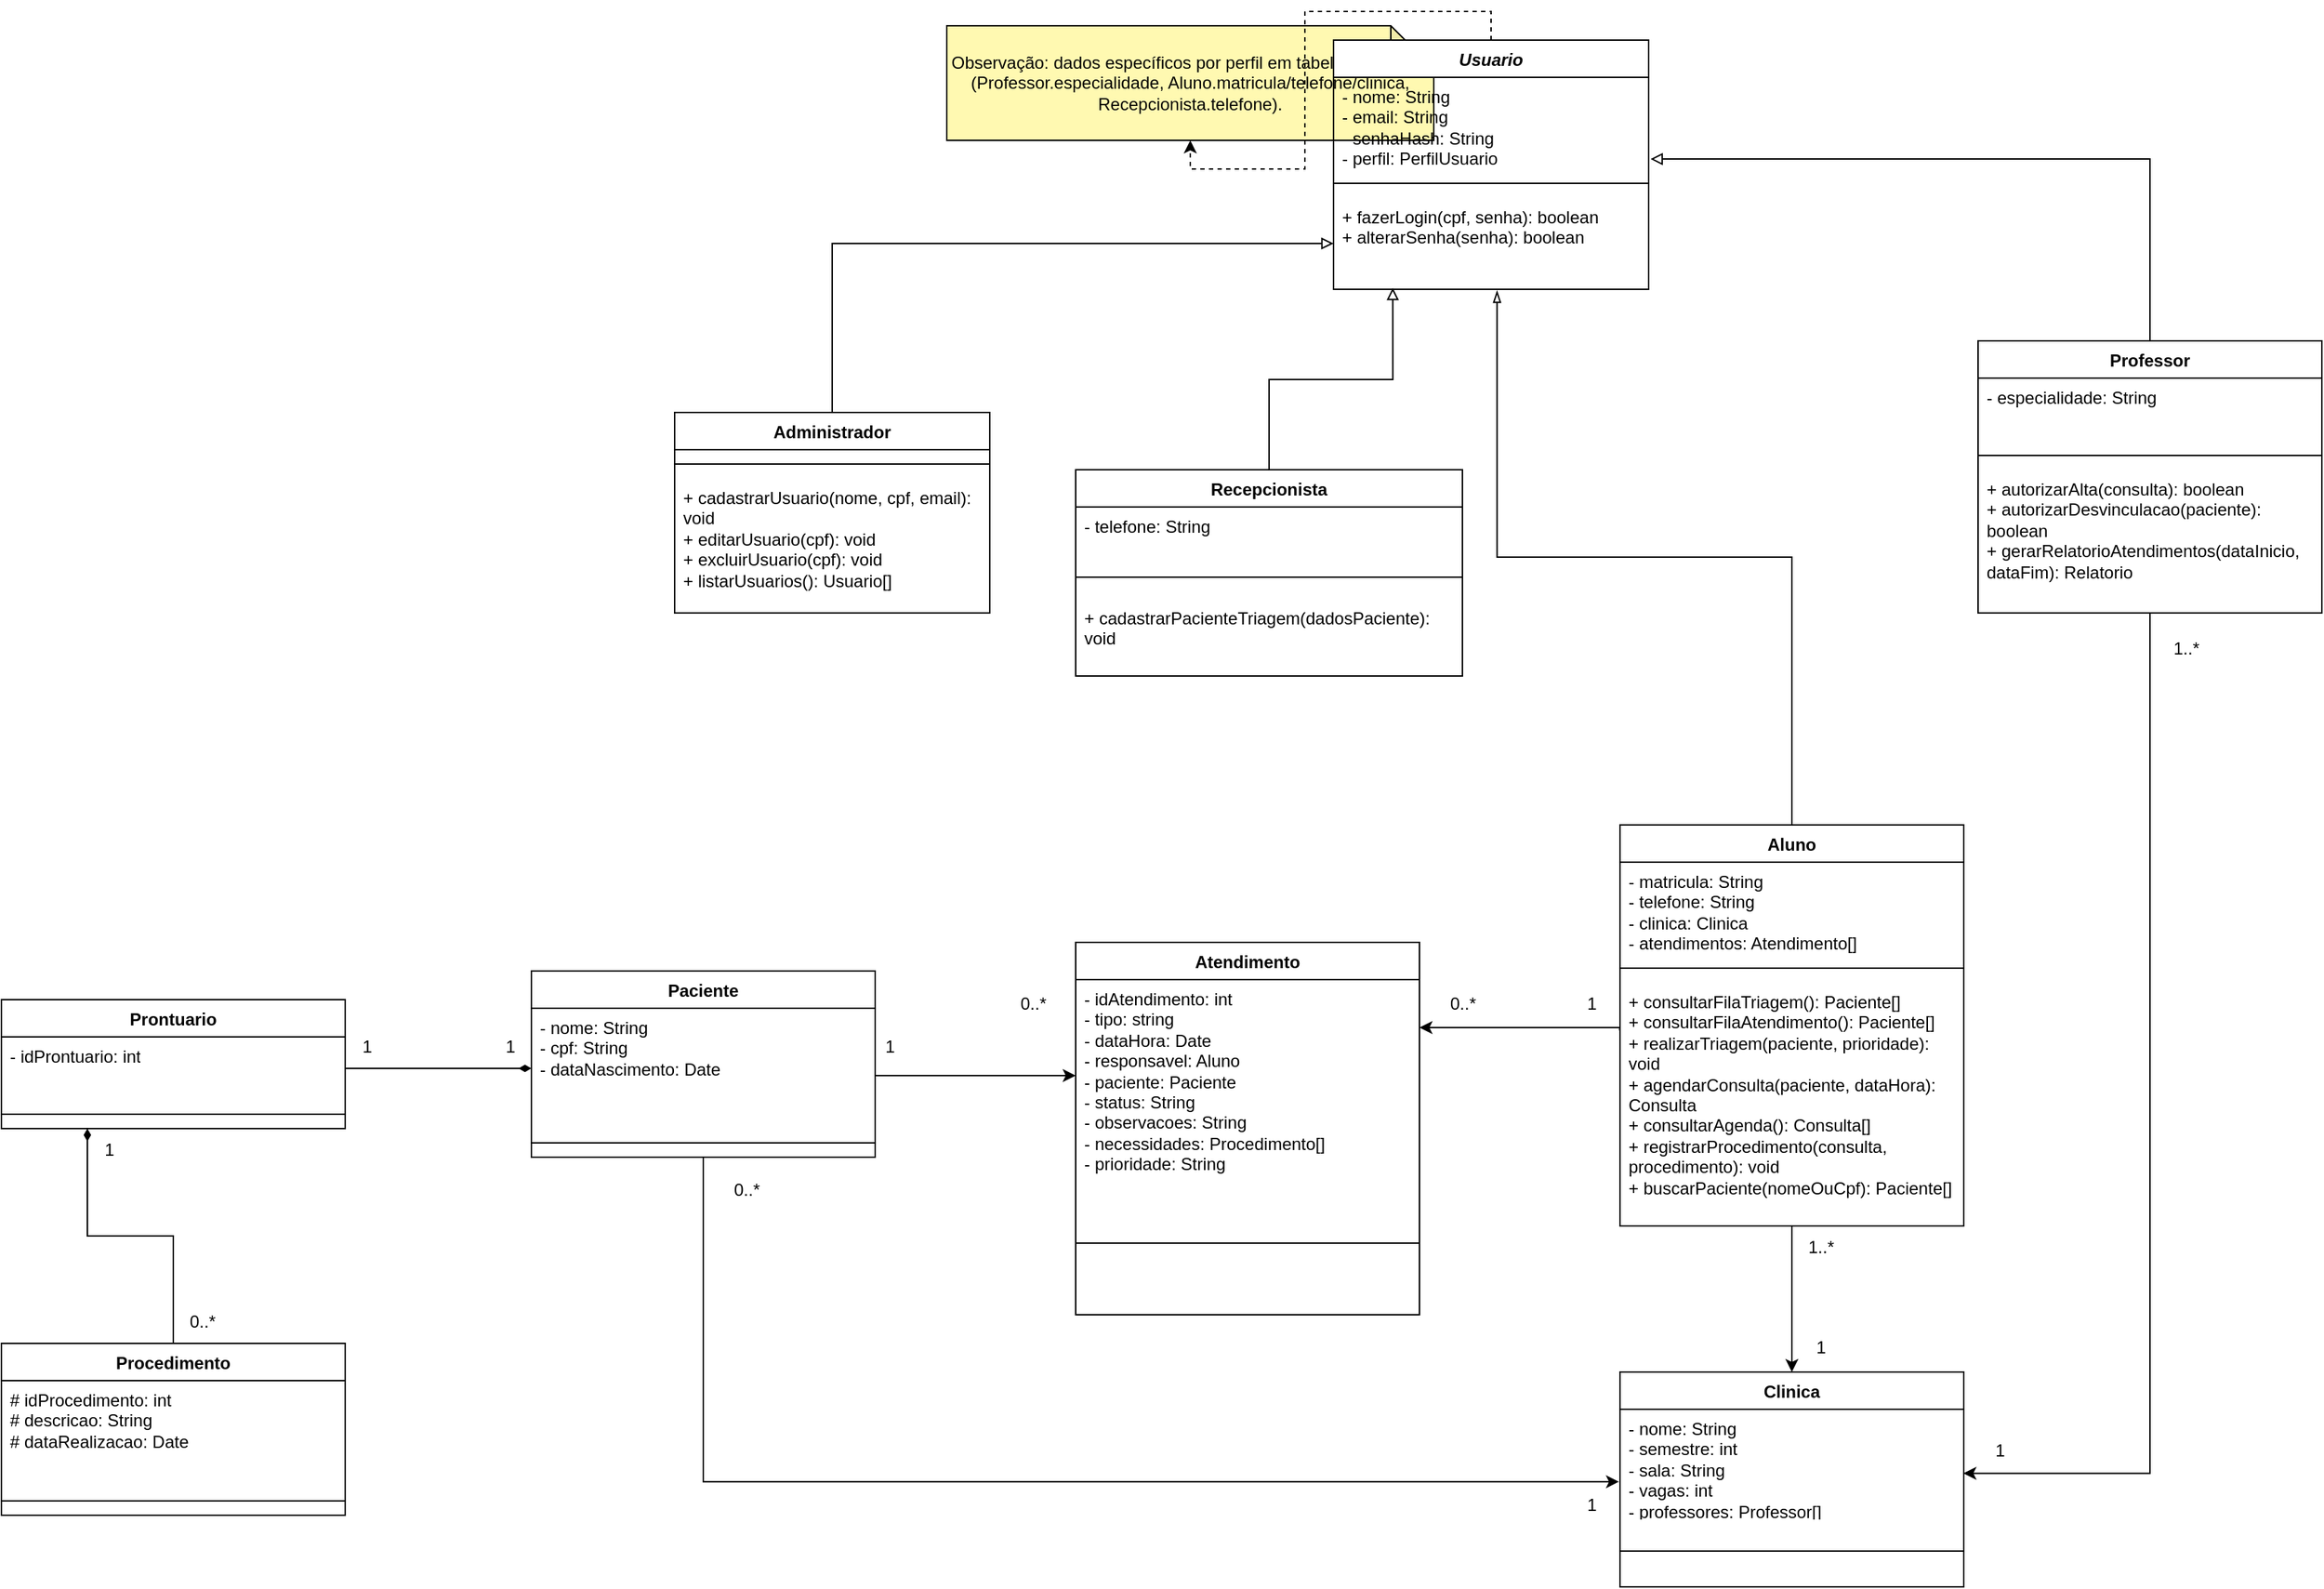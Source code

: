 <mxfile version="28.2.2">
  <diagram name="Página-1" id="G6eJx2cso3JAH-FNNnga">
    <mxGraphModel grid="1" page="1" gridSize="10" guides="1" tooltips="1" connect="1" arrows="1" fold="1" pageScale="1" pageWidth="827" pageHeight="1169" math="0" shadow="0">
      <root>
        <mxCell id="0" />
        <mxCell id="1" parent="0" />
        <mxCell id="note-perfis" value="Observação: dados específicos por perfil em tabelas auxiliares (Professor.especialidade, Aluno.matricula/telefone/clinica, Recepcionista.telefone)." style="shape=note;whiteSpace=wrap;html=1;backgroundOutline=1;darkOpacity=0.05;fillColor=#FFF9B1;strokeColor=#000000;" vertex="1" parent="1">
          <mxGeometry x="-380" y="40" width="340" height="80" as="geometry" />
        </mxCell>
        <mxCell id="edge-note-user" style="edgeStyle=orthogonalEdgeStyle;rounded=0;orthogonalLoop=1;jettySize=auto;html=1;dashed=1;" edge="1" parent="1" source="_FVc3ocKFo-E6for5wms-5" target="note-perfis">
          <mxGeometry relative="1" as="geometry" />
        </mxCell>
        <mxCell id="_FVc3ocKFo-E6for5wms-5" value="&lt;i&gt;Usuario&lt;/i&gt;" style="swimlane;fontStyle=1;align=center;verticalAlign=top;childLayout=stackLayout;horizontal=1;startSize=26;horizontalStack=0;resizeParent=1;resizeParentMax=0;resizeLast=0;collapsible=1;marginBottom=0;whiteSpace=wrap;html=1;" vertex="1" parent="1">
          <mxGeometry x="-110" y="50" width="220" height="174" as="geometry" />
        </mxCell>
  <mxCell id="_FVc3ocKFo-E6for5wms-8" value="&lt;div&gt;- nome: String&lt;/div&gt;&lt;div&gt;- email: String&lt;/div&gt;&lt;div&gt;- senhaHash: String&lt;/div&gt;&lt;div&gt;- perfil: PerfilUsuario&lt;/div&gt;" style="text;strokeColor=none;fillColor=none;align=left;verticalAlign=top;spacingLeft=4;spacingRight=4;overflow=hidden;rotatable=0;points=[[0,0.5],[1,0.5]];portConstraint=eastwest;whiteSpace=wrap;html=1;" vertex="1" parent="_FVc3ocKFo-E6for5wms-5">
          <mxGeometry y="26" width="220" height="64" as="geometry" />
        </mxCell>
        <mxCell id="_FVc3ocKFo-E6for5wms-7" value="" style="line;strokeWidth=1;fillColor=none;align=left;verticalAlign=middle;spacingTop=-1;spacingLeft=3;spacingRight=3;rotatable=0;labelPosition=right;points=[];portConstraint=eastwest;strokeColor=inherit;" vertex="1" parent="_FVc3ocKFo-E6for5wms-5">
          <mxGeometry y="90" width="220" height="20" as="geometry" />
        </mxCell>
        <mxCell id="_FVc3ocKFo-E6for5wms-11" value="&lt;div&gt;+ fazerLogin(cpf, senha): boolean&lt;/div&gt;&lt;div&gt;+ alterarSenha(senha): boolean&lt;/div&gt;" style="text;strokeColor=none;fillColor=none;align=left;verticalAlign=top;spacingLeft=4;spacingRight=4;overflow=hidden;rotatable=0;points=[[0,0.5],[1,0.5]];portConstraint=eastwest;whiteSpace=wrap;html=1;" vertex="1" parent="_FVc3ocKFo-E6for5wms-5">
          <mxGeometry y="110" width="220" height="64" as="geometry" />
        </mxCell>
        <mxCell id="_FVc3ocKFo-E6for5wms-48" style="edgeStyle=orthogonalEdgeStyle;rounded=0;orthogonalLoop=1;jettySize=auto;html=1;endArrow=block;endFill=0;" edge="1" parent="1" source="_FVc3ocKFo-E6for5wms-12" target="_FVc3ocKFo-E6for5wms-11">
          <mxGeometry relative="1" as="geometry" />
        </mxCell>
        <mxCell id="_FVc3ocKFo-E6for5wms-12" value="Administrador" style="swimlane;fontStyle=1;align=center;verticalAlign=top;childLayout=stackLayout;horizontal=1;startSize=26;horizontalStack=0;resizeParent=1;resizeParentMax=0;resizeLast=0;collapsible=1;marginBottom=0;whiteSpace=wrap;html=1;" vertex="1" parent="1">
          <mxGeometry x="-570" y="310" width="220" height="140" as="geometry" />
        </mxCell>
        <mxCell id="_FVc3ocKFo-E6for5wms-14" value="" style="line;strokeWidth=1;fillColor=none;align=left;verticalAlign=middle;spacingTop=-1;spacingLeft=3;spacingRight=3;rotatable=0;labelPosition=right;points=[];portConstraint=eastwest;strokeColor=inherit;" vertex="1" parent="_FVc3ocKFo-E6for5wms-12">
          <mxGeometry y="26" width="220" height="20" as="geometry" />
        </mxCell>
        <mxCell id="_FVc3ocKFo-E6for5wms-15" value="+ cadastrarUsuario(nome, cpf, email): void&lt;br&gt;+ editarUsuario(cpf): void&lt;br&gt;+ excluirUsuario(cpf): void&lt;div&gt;+ listarUsuarios(): Usuario[]&lt;/div&gt;" style="text;strokeColor=none;fillColor=none;align=left;verticalAlign=top;spacingLeft=4;spacingRight=4;overflow=hidden;rotatable=0;points=[[0,0.5],[1,0.5]];portConstraint=eastwest;whiteSpace=wrap;html=1;" vertex="1" parent="_FVc3ocKFo-E6for5wms-12">
          <mxGeometry y="46" width="220" height="94" as="geometry" />
        </mxCell>
        <mxCell id="_FVc3ocKFo-E6for5wms-16" value="Recepcionista" style="swimlane;fontStyle=1;align=center;verticalAlign=top;childLayout=stackLayout;horizontal=1;startSize=26;horizontalStack=0;resizeParent=1;resizeParentMax=0;resizeLast=0;collapsible=1;marginBottom=0;whiteSpace=wrap;html=1;" vertex="1" parent="1">
          <mxGeometry x="-290" y="350" width="270" height="144" as="geometry" />
        </mxCell>
        <mxCell id="Wm9l8M-kXVqp3BiQBuut-3" value="&lt;div&gt;- telefone: String&lt;/div&gt;" style="text;strokeColor=none;fillColor=none;align=left;verticalAlign=top;spacingLeft=4;spacingRight=4;overflow=hidden;rotatable=0;points=[[0,0.5],[1,0.5]];portConstraint=eastwest;whiteSpace=wrap;html=1;" vertex="1" parent="_FVc3ocKFo-E6for5wms-16">
          <mxGeometry y="26" width="270" height="34" as="geometry" />
        </mxCell>
        <mxCell id="_FVc3ocKFo-E6for5wms-17" value="" style="line;strokeWidth=1;fillColor=none;align=left;verticalAlign=middle;spacingTop=-1;spacingLeft=3;spacingRight=3;rotatable=0;labelPosition=right;points=[];portConstraint=eastwest;strokeColor=inherit;" vertex="1" parent="_FVc3ocKFo-E6for5wms-16">
          <mxGeometry y="60" width="270" height="30" as="geometry" />
        </mxCell>
        <mxCell id="_FVc3ocKFo-E6for5wms-18" value="+ cadastrarPacienteTriagem(dadosPaciente): void" style="text;strokeColor=none;fillColor=none;align=left;verticalAlign=top;spacingLeft=4;spacingRight=4;overflow=hidden;rotatable=0;points=[[0,0.5],[1,0.5]];portConstraint=eastwest;whiteSpace=wrap;html=1;" vertex="1" parent="_FVc3ocKFo-E6for5wms-16">
          <mxGeometry y="90" width="270" height="54" as="geometry" />
        </mxCell>
        <mxCell id="_FVc3ocKFo-E6for5wms-60" style="edgeStyle=orthogonalEdgeStyle;rounded=0;orthogonalLoop=1;jettySize=auto;html=1;entryX=0.999;entryY=0.604;entryDx=0;entryDy=0;entryPerimeter=0;" edge="1" parent="1" source="_FVc3ocKFo-E6for5wms-23" target="_FVc3ocKFo-E6for5wms-45">
          <mxGeometry relative="1" as="geometry">
            <mxPoint x="340" y="1050" as="targetPoint" />
            <Array as="points">
              <mxPoint x="460" y="1051" />
            </Array>
          </mxGeometry>
        </mxCell>
        <mxCell id="_FVc3ocKFo-E6for5wms-23" value="Professor" style="swimlane;fontStyle=1;align=center;verticalAlign=top;childLayout=stackLayout;horizontal=1;startSize=26;horizontalStack=0;resizeParent=1;resizeParentMax=0;resizeLast=0;collapsible=1;marginBottom=0;whiteSpace=wrap;html=1;" vertex="1" parent="1">
          <mxGeometry x="340" y="260" width="240" height="190" as="geometry" />
        </mxCell>
        <mxCell id="_FVc3ocKFo-E6for5wms-24" value="&lt;div&gt;- especialidade: String&lt;/div&gt;" style="text;strokeColor=none;fillColor=none;align=left;verticalAlign=top;spacingLeft=4;spacingRight=4;overflow=hidden;rotatable=0;points=[[0,0.5],[1,0.5]];portConstraint=eastwest;whiteSpace=wrap;html=1;" vertex="1" parent="_FVc3ocKFo-E6for5wms-23">
          <mxGeometry y="26" width="240" height="44" as="geometry" />
        </mxCell>
        <mxCell id="_FVc3ocKFo-E6for5wms-25" value="" style="line;strokeWidth=1;fillColor=none;align=left;verticalAlign=middle;spacingTop=-1;spacingLeft=3;spacingRight=3;rotatable=0;labelPosition=right;points=[];portConstraint=eastwest;strokeColor=inherit;" vertex="1" parent="_FVc3ocKFo-E6for5wms-23">
          <mxGeometry y="70" width="240" height="20" as="geometry" />
        </mxCell>
        <mxCell id="_FVc3ocKFo-E6for5wms-26" value="+ autorizarAlta(consulta): boolean&lt;br&gt;+ autorizarDesvinculacao(paciente): boolean&lt;div&gt;+ gerarRelatorioAtendimentos(dataInicio, dataFim): Relatorio&lt;/div&gt;" style="text;strokeColor=none;fillColor=none;align=left;verticalAlign=top;spacingLeft=4;spacingRight=4;overflow=hidden;rotatable=0;points=[[0,0.5],[1,0.5]];portConstraint=eastwest;whiteSpace=wrap;html=1;" vertex="1" parent="_FVc3ocKFo-E6for5wms-23">
          <mxGeometry y="90" width="240" height="100" as="geometry" />
        </mxCell>
        <mxCell id="_FVc3ocKFo-E6for5wms-63" style="edgeStyle=orthogonalEdgeStyle;rounded=0;orthogonalLoop=1;jettySize=auto;html=1;entryX=0.5;entryY=0;entryDx=0;entryDy=0;" edge="1" parent="1" source="_FVc3ocKFo-E6for5wms-27" target="_FVc3ocKFo-E6for5wms-44">
          <mxGeometry relative="1" as="geometry" />
        </mxCell>
        <mxCell id="_FVc3ocKFo-E6for5wms-27" value="Aluno" style="swimlane;fontStyle=1;align=center;verticalAlign=top;childLayout=stackLayout;horizontal=1;startSize=26;horizontalStack=0;resizeParent=1;resizeParentMax=0;resizeLast=0;collapsible=1;marginBottom=0;whiteSpace=wrap;html=1;" vertex="1" parent="1">
          <mxGeometry x="90" y="598" width="240" height="280" as="geometry" />
        </mxCell>
        <mxCell id="_FVc3ocKFo-E6for5wms-28" value="&lt;div&gt;- matricula: String&lt;/div&gt;&lt;div&gt;- telefone: String&lt;/div&gt;&lt;div&gt;- clinica: Clinica&lt;/div&gt;&lt;div&gt;- atendimentos: Atendimento[]&lt;/div&gt;" style="text;strokeColor=none;fillColor=none;align=left;verticalAlign=top;spacingLeft=4;spacingRight=4;overflow=hidden;rotatable=0;points=[[0,0.5],[1,0.5]];portConstraint=eastwest;whiteSpace=wrap;html=1;" vertex="1" parent="_FVc3ocKFo-E6for5wms-27">
          <mxGeometry y="26" width="240" height="64" as="geometry" />
        </mxCell>
        <mxCell id="_FVc3ocKFo-E6for5wms-29" value="" style="line;strokeWidth=1;fillColor=none;align=left;verticalAlign=middle;spacingTop=-1;spacingLeft=3;spacingRight=3;rotatable=0;labelPosition=right;points=[];portConstraint=eastwest;strokeColor=inherit;" vertex="1" parent="_FVc3ocKFo-E6for5wms-27">
          <mxGeometry y="90" width="240" height="20" as="geometry" />
        </mxCell>
        <mxCell id="_FVc3ocKFo-E6for5wms-30" value="+ consultarFilaTriagem(): Paciente[]&lt;br&gt;+ consultarFilaAtendimento(): Paciente[]&lt;br&gt;+ realizarTriagem(paciente, prioridade): void&lt;div&gt;+ agendarConsulta(paciente, dataHora): Consulta&lt;br&gt;+ consultarAgenda(): Consulta[]&lt;br&gt;+ registrarProcedimento(consulta, procedimento): void&lt;br&gt;+ buscarPaciente(nomeOuCpf): Paciente[]&lt;br&gt;&lt;br&gt;&lt;/div&gt;" style="text;strokeColor=none;fillColor=none;align=left;verticalAlign=top;spacingLeft=4;spacingRight=4;overflow=hidden;rotatable=0;points=[[0,0.5],[1,0.5]];portConstraint=eastwest;whiteSpace=wrap;html=1;" vertex="1" parent="_FVc3ocKFo-E6for5wms-27">
          <mxGeometry y="110" width="240" height="170" as="geometry" />
        </mxCell>
        <mxCell id="_FVc3ocKFo-E6for5wms-69" style="edgeStyle=orthogonalEdgeStyle;rounded=0;orthogonalLoop=1;jettySize=auto;html=1;entryX=0;entryY=0.5;entryDx=0;entryDy=0;" edge="1" parent="1" source="_FVc3ocKFo-E6for5wms-31" target="_FVc3ocKFo-E6for5wms-36">
          <mxGeometry relative="1" as="geometry">
            <Array as="points">
              <mxPoint x="-440" y="773" />
              <mxPoint x="-440" y="773" />
            </Array>
          </mxGeometry>
        </mxCell>
        <mxCell id="_FVc3ocKFo-E6for5wms-31" value="Paciente" style="swimlane;fontStyle=1;align=center;verticalAlign=top;childLayout=stackLayout;horizontal=1;startSize=26;horizontalStack=0;resizeParent=1;resizeParentMax=0;resizeLast=0;collapsible=1;marginBottom=0;whiteSpace=wrap;html=1;" vertex="1" parent="1">
          <mxGeometry x="-670" y="700" width="240" height="130" as="geometry" />
        </mxCell>
        <mxCell id="_FVc3ocKFo-E6for5wms-32" value="- nome: String&lt;div&gt;- cpf: String&lt;br&gt;- dataNascimento: Date&lt;/div&gt;" style="text;strokeColor=none;fillColor=none;align=left;verticalAlign=top;spacingLeft=4;spacingRight=4;overflow=hidden;rotatable=0;points=[[0,0.5],[1,0.5]];portConstraint=eastwest;whiteSpace=wrap;html=1;" vertex="1" parent="_FVc3ocKFo-E6for5wms-31">
          <mxGeometry y="26" width="240" height="84" as="geometry" />
        </mxCell>
        <mxCell id="_FVc3ocKFo-E6for5wms-33" value="" style="line;strokeWidth=1;fillColor=none;align=left;verticalAlign=middle;spacingTop=-1;spacingLeft=3;spacingRight=3;rotatable=0;labelPosition=right;points=[];portConstraint=eastwest;strokeColor=inherit;" vertex="1" parent="_FVc3ocKFo-E6for5wms-31">
          <mxGeometry y="110" width="240" height="20" as="geometry" />
        </mxCell>
        <mxCell id="_FVc3ocKFo-E6for5wms-35" value="Atendimento" style="swimlane;fontStyle=1;align=center;verticalAlign=top;childLayout=stackLayout;horizontal=1;startSize=26;horizontalStack=0;resizeParent=1;resizeParentMax=0;resizeLast=0;collapsible=1;marginBottom=0;whiteSpace=wrap;html=1;" vertex="1" parent="1">
          <mxGeometry x="-290" y="680" width="240" height="260" as="geometry" />
        </mxCell>
        <mxCell id="_FVc3ocKFo-E6for5wms-36" value="- idAtendimento: int&lt;div&gt;- tipo: string&lt;/div&gt;&lt;div&gt;- dataHora: Date&lt;/div&gt;&lt;div&gt;- responsavel: Aluno&lt;/div&gt;&lt;div&gt;- paciente: Paciente&lt;/div&gt;&lt;div&gt;- status: String&lt;br&gt;- observacoes: String&lt;/div&gt;&lt;div&gt;- necessidades: Procedimento[]&lt;/div&gt;&lt;div&gt;- prioridade: String&lt;/div&gt;" style="text;strokeColor=none;fillColor=none;align=left;verticalAlign=top;spacingLeft=4;spacingRight=4;overflow=hidden;rotatable=0;points=[[0,0.5],[1,0.5]];portConstraint=eastwest;whiteSpace=wrap;html=1;" vertex="1" parent="_FVc3ocKFo-E6for5wms-35">
          <mxGeometry y="26" width="240" height="134" as="geometry" />
        </mxCell>
        <mxCell id="_FVc3ocKFo-E6for5wms-37" value="" style="line;strokeWidth=1;fillColor=none;align=left;verticalAlign=middle;spacingTop=-1;spacingLeft=3;spacingRight=3;rotatable=0;labelPosition=right;points=[];portConstraint=eastwest;strokeColor=inherit;" vertex="1" parent="_FVc3ocKFo-E6for5wms-35">
          <mxGeometry y="160" width="240" height="100" as="geometry" />
        </mxCell>
        <mxCell id="_FVc3ocKFo-E6for5wms-57" style="edgeStyle=orthogonalEdgeStyle;rounded=0;orthogonalLoop=1;jettySize=auto;html=1;endArrow=diamondThin;endFill=1;entryX=0.25;entryY=1;entryDx=0;entryDy=0;" edge="1" parent="1" source="_FVc3ocKFo-E6for5wms-38" target="_FVc3ocKFo-E6for5wms-41">
          <mxGeometry relative="1" as="geometry">
            <mxPoint x="-920" y="815" as="targetPoint" />
          </mxGeometry>
        </mxCell>
        <mxCell id="_FVc3ocKFo-E6for5wms-38" value="Procedimento" style="swimlane;fontStyle=1;align=center;verticalAlign=top;childLayout=stackLayout;horizontal=1;startSize=26;horizontalStack=0;resizeParent=1;resizeParentMax=0;resizeLast=0;collapsible=1;marginBottom=0;whiteSpace=wrap;html=1;" vertex="1" parent="1">
          <mxGeometry x="-1040" y="960" width="240" height="120" as="geometry" />
        </mxCell>
        <mxCell id="_FVc3ocKFo-E6for5wms-39" value="# idProcedimento: int&lt;br&gt;# descricao: String&lt;br&gt;# dataRealizacao: Date" style="text;strokeColor=none;fillColor=none;align=left;verticalAlign=top;spacingLeft=4;spacingRight=4;overflow=hidden;rotatable=0;points=[[0,0.5],[1,0.5]];portConstraint=eastwest;whiteSpace=wrap;html=1;" vertex="1" parent="_FVc3ocKFo-E6for5wms-38">
          <mxGeometry y="26" width="240" height="74" as="geometry" />
        </mxCell>
        <mxCell id="_FVc3ocKFo-E6for5wms-40" value="" style="line;strokeWidth=1;fillColor=none;align=left;verticalAlign=middle;spacingTop=-1;spacingLeft=3;spacingRight=3;rotatable=0;labelPosition=right;points=[];portConstraint=eastwest;strokeColor=inherit;" vertex="1" parent="_FVc3ocKFo-E6for5wms-38">
          <mxGeometry y="100" width="240" height="20" as="geometry" />
        </mxCell>
        <mxCell id="_FVc3ocKFo-E6for5wms-41" value="Prontuario" style="swimlane;fontStyle=1;align=center;verticalAlign=top;childLayout=stackLayout;horizontal=1;startSize=26;horizontalStack=0;resizeParent=1;resizeParentMax=0;resizeLast=0;collapsible=1;marginBottom=0;whiteSpace=wrap;html=1;" vertex="1" parent="1">
          <mxGeometry x="-1040" y="720" width="240" height="90" as="geometry" />
        </mxCell>
        <mxCell id="_FVc3ocKFo-E6for5wms-42" value="- idProntuario: int" style="text;strokeColor=none;fillColor=none;align=left;verticalAlign=top;spacingLeft=4;spacingRight=4;overflow=hidden;rotatable=0;points=[[0,0.5],[1,0.5]];portConstraint=eastwest;whiteSpace=wrap;html=1;" vertex="1" parent="_FVc3ocKFo-E6for5wms-41">
          <mxGeometry y="26" width="240" height="44" as="geometry" />
        </mxCell>
        <mxCell id="_FVc3ocKFo-E6for5wms-43" value="" style="line;strokeWidth=1;fillColor=none;align=left;verticalAlign=middle;spacingTop=-1;spacingLeft=3;spacingRight=3;rotatable=0;labelPosition=right;points=[];portConstraint=eastwest;strokeColor=inherit;" vertex="1" parent="_FVc3ocKFo-E6for5wms-41">
          <mxGeometry y="70" width="240" height="20" as="geometry" />
        </mxCell>
        <mxCell id="_FVc3ocKFo-E6for5wms-44" value="Clinica" style="swimlane;fontStyle=1;align=center;verticalAlign=top;childLayout=stackLayout;horizontal=1;startSize=26;horizontalStack=0;resizeParent=1;resizeParentMax=0;resizeLast=0;collapsible=1;marginBottom=0;whiteSpace=wrap;html=1;" vertex="1" parent="1">
          <mxGeometry x="90" y="980" width="240" height="150" as="geometry" />
        </mxCell>
        <mxCell id="_FVc3ocKFo-E6for5wms-45" value="- nome: String&lt;div&gt;- semestre: int&lt;/div&gt;&lt;div&gt;- sala: String&lt;/div&gt;&lt;div&gt;- vagas: int&lt;/div&gt;&lt;div&gt;- professores: Professor[]&lt;/div&gt;&lt;div&gt;- alunos: Aluno[]&lt;/div&gt;" style="text;strokeColor=none;fillColor=none;align=left;verticalAlign=top;spacingLeft=4;spacingRight=4;overflow=hidden;rotatable=0;points=[[0,0.5],[1,0.5]];portConstraint=eastwest;whiteSpace=wrap;html=1;" vertex="1" parent="_FVc3ocKFo-E6for5wms-44">
          <mxGeometry y="26" width="240" height="74" as="geometry" />
        </mxCell>
        <mxCell id="_FVc3ocKFo-E6for5wms-46" value="" style="line;strokeWidth=1;fillColor=none;align=left;verticalAlign=middle;spacingTop=-1;spacingLeft=3;spacingRight=3;rotatable=0;labelPosition=right;points=[];portConstraint=eastwest;strokeColor=inherit;" vertex="1" parent="_FVc3ocKFo-E6for5wms-44">
          <mxGeometry y="100" width="240" height="50" as="geometry" />
        </mxCell>
        <mxCell id="_FVc3ocKFo-E6for5wms-50" style="edgeStyle=orthogonalEdgeStyle;rounded=0;orthogonalLoop=1;jettySize=auto;html=1;entryX=0.188;entryY=0.984;entryDx=0;entryDy=0;entryPerimeter=0;endArrow=block;endFill=0;" edge="1" parent="1" source="_FVc3ocKFo-E6for5wms-16" target="_FVc3ocKFo-E6for5wms-11">
          <mxGeometry relative="1" as="geometry" />
        </mxCell>
        <mxCell id="_FVc3ocKFo-E6for5wms-51" style="edgeStyle=orthogonalEdgeStyle;rounded=0;orthogonalLoop=1;jettySize=auto;html=1;entryX=1.006;entryY=0.891;entryDx=0;entryDy=0;entryPerimeter=0;endArrow=block;endFill=0;" edge="1" parent="1" source="_FVc3ocKFo-E6for5wms-23" target="_FVc3ocKFo-E6for5wms-8">
          <mxGeometry relative="1" as="geometry" />
        </mxCell>
        <mxCell id="_FVc3ocKFo-E6for5wms-52" style="edgeStyle=orthogonalEdgeStyle;rounded=0;orthogonalLoop=1;jettySize=auto;html=1;entryX=0.519;entryY=1.016;entryDx=0;entryDy=0;entryPerimeter=0;endArrow=blockThin;endFill=0;" edge="1" parent="1" source="_FVc3ocKFo-E6for5wms-27" target="_FVc3ocKFo-E6for5wms-11">
          <mxGeometry relative="1" as="geometry" />
        </mxCell>
        <mxCell id="_FVc3ocKFo-E6for5wms-53" style="edgeStyle=orthogonalEdgeStyle;rounded=0;orthogonalLoop=1;jettySize=auto;html=1;endArrow=diamondThin;endFill=1;" edge="1" parent="1" source="_FVc3ocKFo-E6for5wms-42" target="_FVc3ocKFo-E6for5wms-32">
          <mxGeometry relative="1" as="geometry" />
        </mxCell>
        <mxCell id="_FVc3ocKFo-E6for5wms-55" value="1" style="text;html=1;align=center;verticalAlign=middle;resizable=0;points=[];autosize=1;strokeColor=none;fillColor=none;" vertex="1" parent="1">
          <mxGeometry x="-800" y="738" width="30" height="30" as="geometry" />
        </mxCell>
        <mxCell id="_FVc3ocKFo-E6for5wms-56" value="1" style="text;html=1;align=center;verticalAlign=middle;resizable=0;points=[];autosize=1;strokeColor=none;fillColor=none;" vertex="1" parent="1">
          <mxGeometry x="-700" y="738" width="30" height="30" as="geometry" />
        </mxCell>
        <mxCell id="_FVc3ocKFo-E6for5wms-58" value="0..*" style="text;html=1;align=center;verticalAlign=middle;resizable=0;points=[];autosize=1;strokeColor=none;fillColor=none;" vertex="1" parent="1">
          <mxGeometry x="-920" y="930" width="40" height="30" as="geometry" />
        </mxCell>
        <mxCell id="_FVc3ocKFo-E6for5wms-59" value="1" style="text;html=1;align=center;verticalAlign=middle;resizable=0;points=[];autosize=1;strokeColor=none;fillColor=none;" vertex="1" parent="1">
          <mxGeometry x="-980" y="810" width="30" height="30" as="geometry" />
        </mxCell>
        <mxCell id="_FVc3ocKFo-E6for5wms-61" value="1" style="text;html=1;align=center;verticalAlign=middle;resizable=0;points=[];autosize=1;strokeColor=none;fillColor=none;" vertex="1" parent="1">
          <mxGeometry x="340" y="1020" width="30" height="30" as="geometry" />
        </mxCell>
        <mxCell id="_FVc3ocKFo-E6for5wms-64" value="1..*" style="text;html=1;align=center;verticalAlign=middle;resizable=0;points=[];autosize=1;strokeColor=none;fillColor=none;" vertex="1" parent="1">
          <mxGeometry x="210" y="878" width="40" height="30" as="geometry" />
        </mxCell>
        <mxCell id="_FVc3ocKFo-E6for5wms-65" value="1" style="text;html=1;align=center;verticalAlign=middle;resizable=0;points=[];autosize=1;strokeColor=none;fillColor=none;" vertex="1" parent="1">
          <mxGeometry x="215" y="948" width="30" height="30" as="geometry" />
        </mxCell>
        <mxCell id="_FVc3ocKFo-E6for5wms-66" style="edgeStyle=orthogonalEdgeStyle;rounded=0;orthogonalLoop=1;jettySize=auto;html=1;entryX=0.988;entryY=0.419;entryDx=0;entryDy=0;entryPerimeter=0;exitX=-0.001;exitY=0.197;exitDx=0;exitDy=0;exitPerimeter=0;" edge="1" parent="1" source="_FVc3ocKFo-E6for5wms-30">
          <mxGeometry relative="1" as="geometry">
            <mxPoint x="92.88" y="740.5" as="sourcePoint" />
            <mxPoint x="-50.0" y="739.506" as="targetPoint" />
            <Array as="points">
              <mxPoint x="90" y="740" />
            </Array>
          </mxGeometry>
        </mxCell>
        <mxCell id="_FVc3ocKFo-E6for5wms-67" value="1" style="text;html=1;align=center;verticalAlign=middle;resizable=0;points=[];autosize=1;strokeColor=none;fillColor=none;" vertex="1" parent="1">
          <mxGeometry x="55" y="708" width="30" height="30" as="geometry" />
        </mxCell>
        <mxCell id="_FVc3ocKFo-E6for5wms-68" value="0..*" style="text;html=1;align=center;verticalAlign=middle;resizable=0;points=[];autosize=1;strokeColor=none;fillColor=none;" vertex="1" parent="1">
          <mxGeometry x="-40" y="708" width="40" height="30" as="geometry" />
        </mxCell>
        <mxCell id="_FVc3ocKFo-E6for5wms-70" value="1" style="text;html=1;align=center;verticalAlign=middle;resizable=0;points=[];autosize=1;strokeColor=none;fillColor=none;" vertex="1" parent="1">
          <mxGeometry x="-435" y="738" width="30" height="30" as="geometry" />
        </mxCell>
        <mxCell id="_FVc3ocKFo-E6for5wms-71" value="0..*" style="text;html=1;align=center;verticalAlign=middle;resizable=0;points=[];autosize=1;strokeColor=none;fillColor=none;" vertex="1" parent="1">
          <mxGeometry x="-340" y="708" width="40" height="30" as="geometry" />
        </mxCell>
        <mxCell id="_FVc3ocKFo-E6for5wms-77" style="edgeStyle=orthogonalEdgeStyle;rounded=0;orthogonalLoop=1;jettySize=auto;html=1;entryX=-0.003;entryY=0.684;entryDx=0;entryDy=0;entryPerimeter=0;" edge="1" parent="1" source="_FVc3ocKFo-E6for5wms-31" target="_FVc3ocKFo-E6for5wms-45">
          <mxGeometry relative="1" as="geometry" />
        </mxCell>
        <mxCell id="_FVc3ocKFo-E6for5wms-78" value="1" style="text;html=1;align=center;verticalAlign=middle;resizable=0;points=[];autosize=1;strokeColor=none;fillColor=none;" vertex="1" parent="1">
          <mxGeometry x="55" y="1058" width="30" height="30" as="geometry" />
        </mxCell>
        <mxCell id="_FVc3ocKFo-E6for5wms-79" value="0..*" style="text;html=1;align=center;verticalAlign=middle;resizable=0;points=[];autosize=1;strokeColor=none;fillColor=none;" vertex="1" parent="1">
          <mxGeometry x="-540" y="838" width="40" height="30" as="geometry" />
        </mxCell>
        <mxCell id="Wm9l8M-kXVqp3BiQBuut-5" value="1..*" style="text;html=1;align=center;verticalAlign=middle;resizable=0;points=[];autosize=1;strokeColor=none;fillColor=none;" vertex="1" parent="1">
          <mxGeometry x="465" y="460" width="40" height="30" as="geometry" />
        </mxCell>
      </root>
    </mxGraphModel>
  </diagram>
</mxfile>
